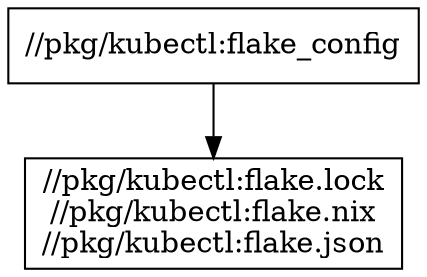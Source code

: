 digraph mygraph {
  node [shape=box];
  "//pkg/kubectl:flake_config"
  "//pkg/kubectl:flake_config" -> "//pkg/kubectl:flake.lock\n//pkg/kubectl:flake.nix\n//pkg/kubectl:flake.json"
  "//pkg/kubectl:flake.lock\n//pkg/kubectl:flake.nix\n//pkg/kubectl:flake.json"
}
